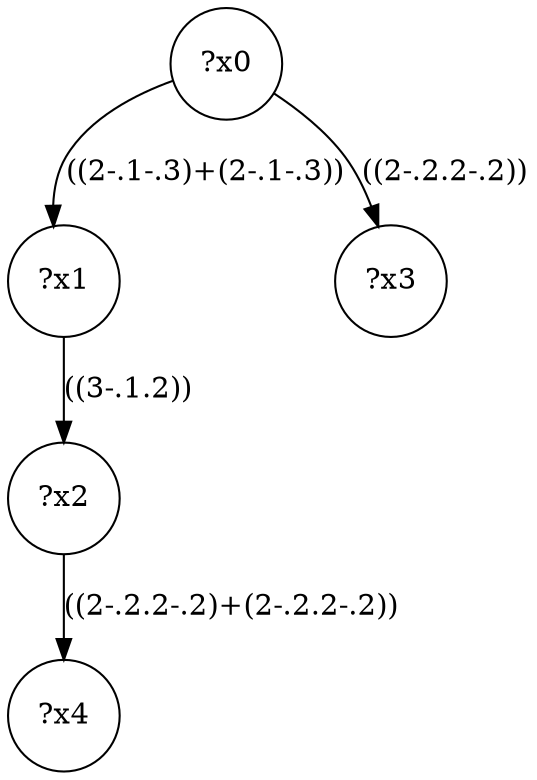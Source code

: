 digraph g {
	x0 [shape=circle, label="?x0"];
	x1 [shape=circle, label="?x1"];
	x0 -> x1 [label="((2-.1-.3)+(2-.1-.3))"];
	x2 [shape=circle, label="?x2"];
	x1 -> x2 [label="((3-.1.2))"];
	x3 [shape=circle, label="?x3"];
	x0 -> x3 [label="((2-.2.2-.2))"];
	x4 [shape=circle, label="?x4"];
	x2 -> x4 [label="((2-.2.2-.2)+(2-.2.2-.2))"];
}
